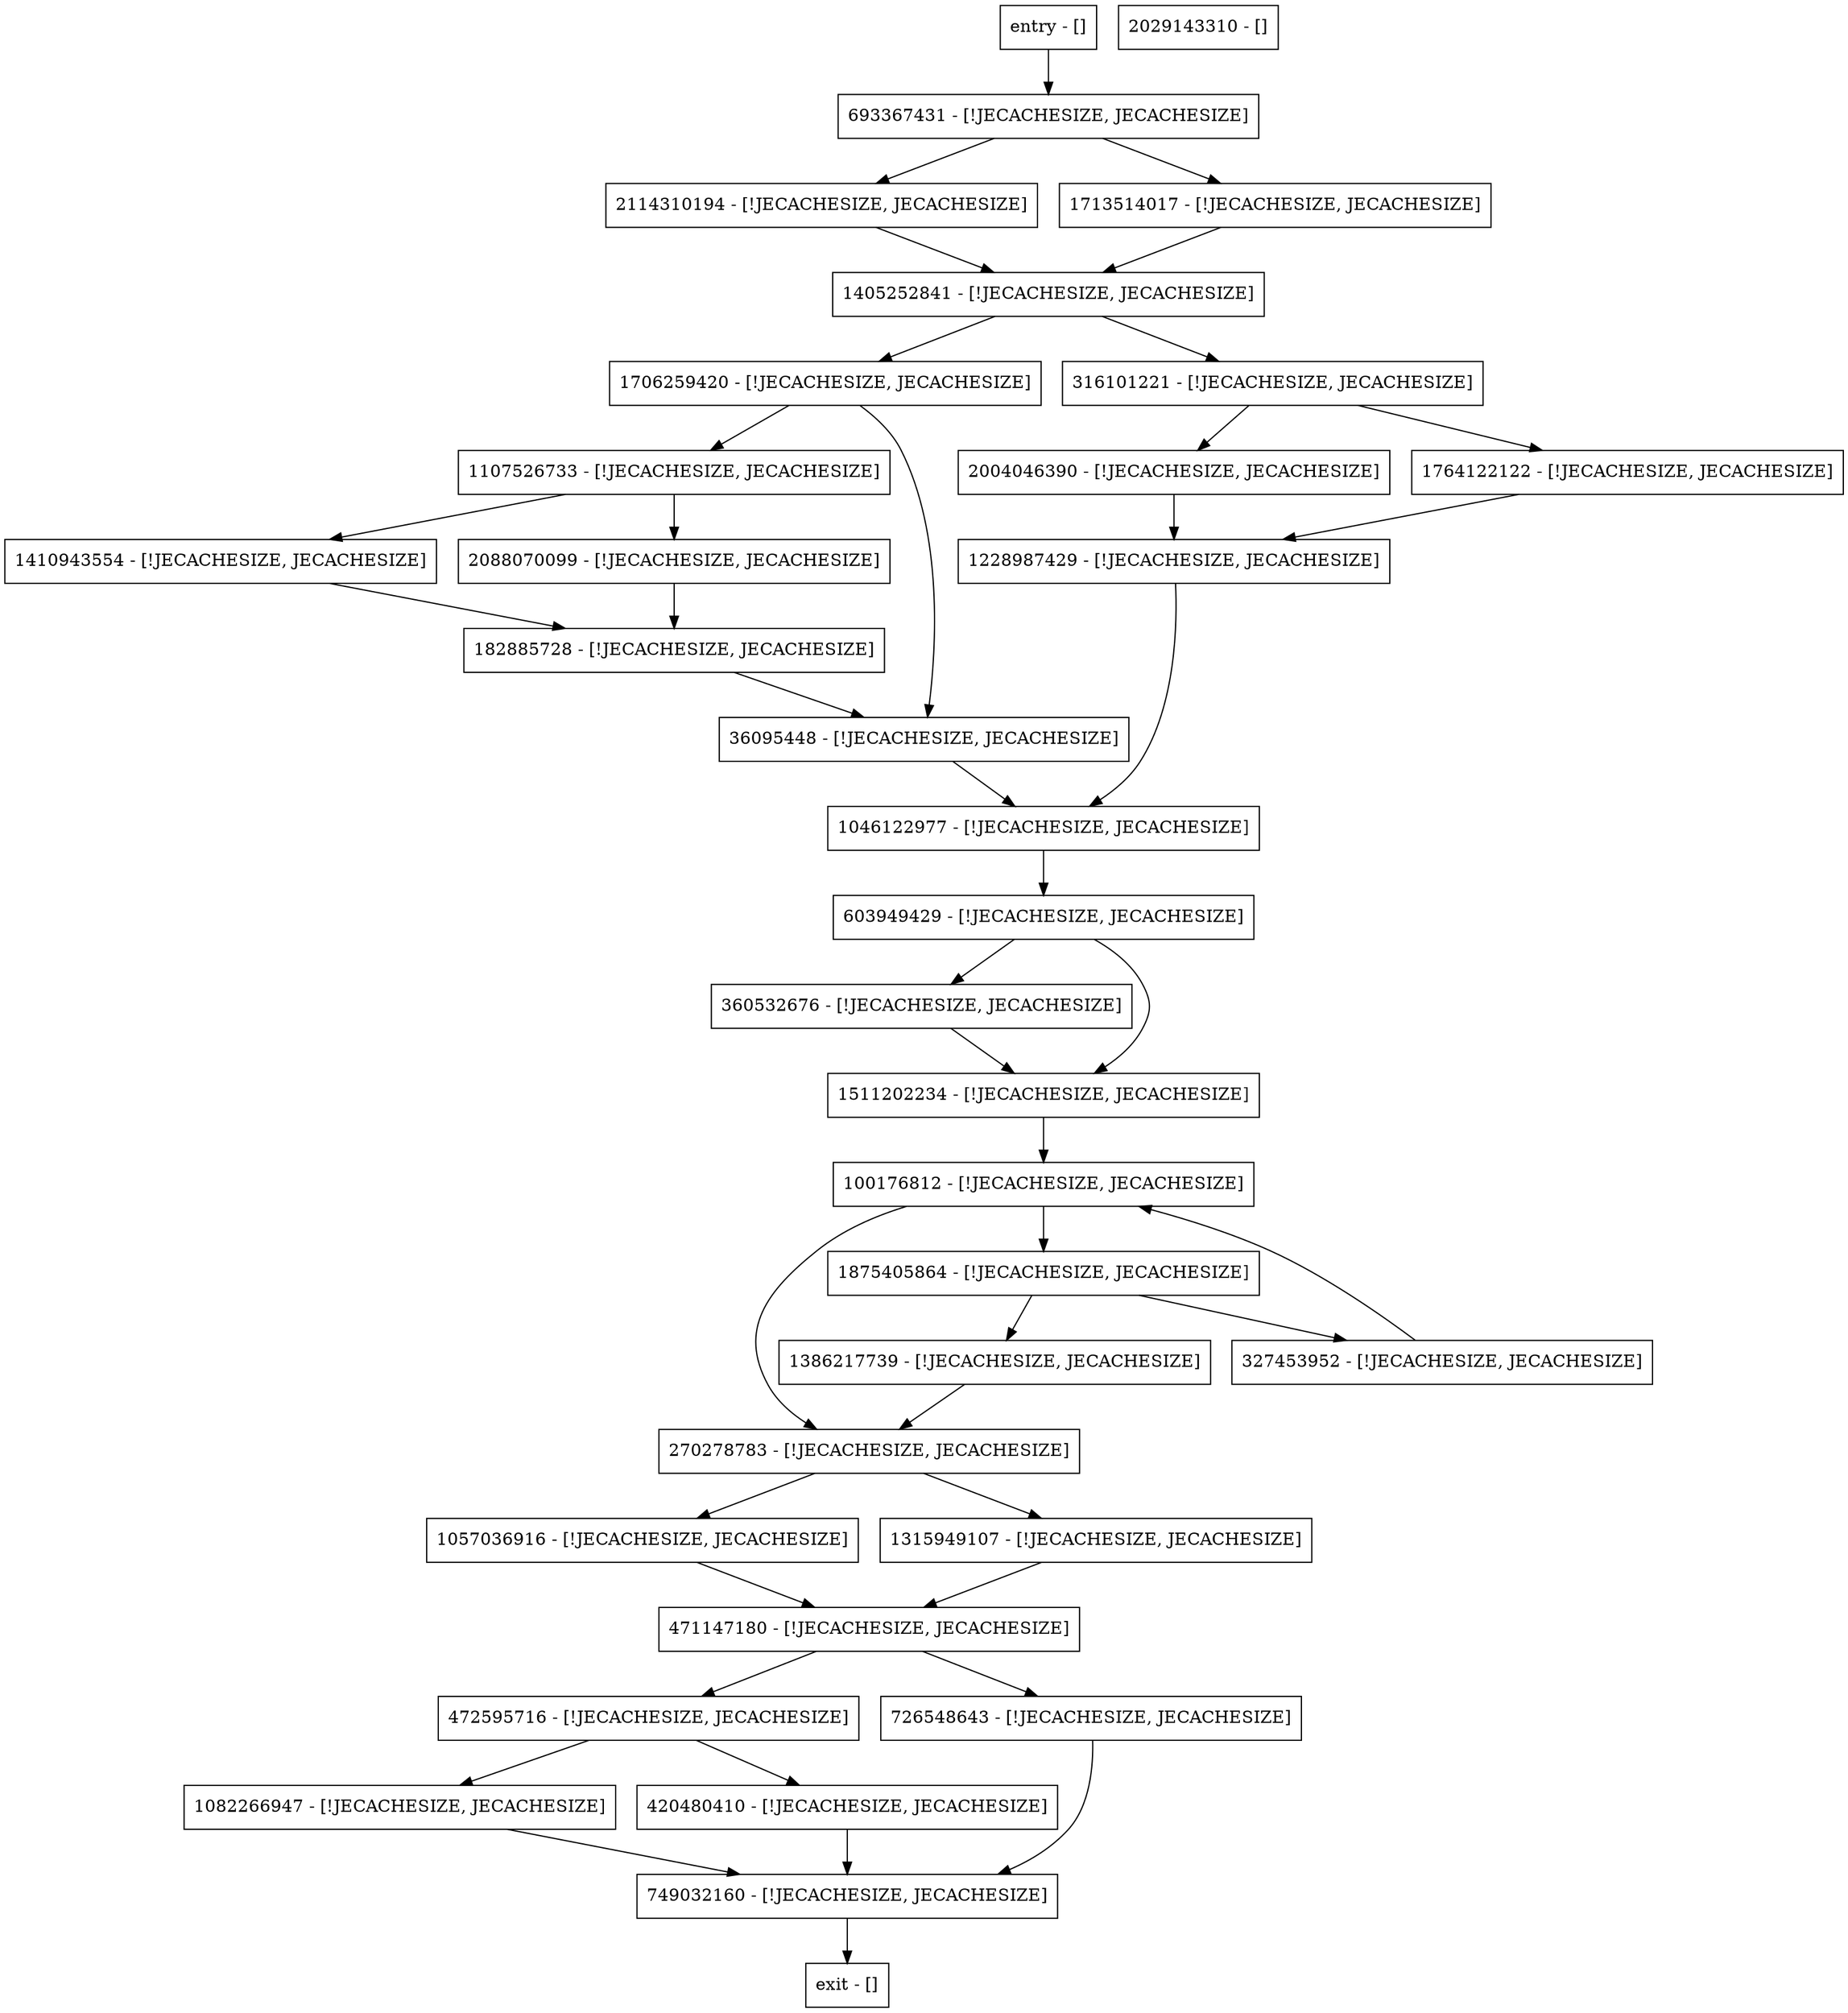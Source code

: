 digraph <clinit> {
node [shape=record];
100176812 [label="100176812 - [!JECACHESIZE, JECACHESIZE]"];
1405252841 [label="1405252841 - [!JECACHESIZE, JECACHESIZE]"];
2114310194 [label="2114310194 - [!JECACHESIZE, JECACHESIZE]"];
182885728 [label="182885728 - [!JECACHESIZE, JECACHESIZE]"];
1107526733 [label="1107526733 - [!JECACHESIZE, JECACHESIZE]"];
1386217739 [label="1386217739 - [!JECACHESIZE, JECACHESIZE]"];
360532676 [label="360532676 - [!JECACHESIZE, JECACHESIZE]"];
1046122977 [label="1046122977 - [!JECACHESIZE, JECACHESIZE]"];
1511202234 [label="1511202234 - [!JECACHESIZE, JECACHESIZE]"];
472595716 [label="472595716 - [!JECACHESIZE, JECACHESIZE]"];
2004046390 [label="2004046390 - [!JECACHESIZE, JECACHESIZE]"];
270278783 [label="270278783 - [!JECACHESIZE, JECACHESIZE]"];
2029143310 [label="2029143310 - []"];
1228987429 [label="1228987429 - [!JECACHESIZE, JECACHESIZE]"];
36095448 [label="36095448 - [!JECACHESIZE, JECACHESIZE]"];
1082266947 [label="1082266947 - [!JECACHESIZE, JECACHESIZE]"];
693367431 [label="693367431 - [!JECACHESIZE, JECACHESIZE]"];
1057036916 [label="1057036916 - [!JECACHESIZE, JECACHESIZE]"];
1875405864 [label="1875405864 - [!JECACHESIZE, JECACHESIZE]"];
1706259420 [label="1706259420 - [!JECACHESIZE, JECACHESIZE]"];
1410943554 [label="1410943554 - [!JECACHESIZE, JECACHESIZE]"];
420480410 [label="420480410 - [!JECACHESIZE, JECACHESIZE]"];
327453952 [label="327453952 - [!JECACHESIZE, JECACHESIZE]"];
471147180 [label="471147180 - [!JECACHESIZE, JECACHESIZE]"];
1315949107 [label="1315949107 - [!JECACHESIZE, JECACHESIZE]"];
726548643 [label="726548643 - [!JECACHESIZE, JECACHESIZE]"];
entry [label="entry - []"];
exit [label="exit - []"];
316101221 [label="316101221 - [!JECACHESIZE, JECACHESIZE]"];
1713514017 [label="1713514017 - [!JECACHESIZE, JECACHESIZE]"];
2088070099 [label="2088070099 - [!JECACHESIZE, JECACHESIZE]"];
603949429 [label="603949429 - [!JECACHESIZE, JECACHESIZE]"];
749032160 [label="749032160 - [!JECACHESIZE, JECACHESIZE]"];
1764122122 [label="1764122122 - [!JECACHESIZE, JECACHESIZE]"];
entry;
exit;
100176812 -> 270278783;
100176812 -> 1875405864;
1405252841 -> 316101221;
1405252841 -> 1706259420;
2114310194 -> 1405252841;
182885728 -> 36095448;
1107526733 -> 2088070099;
1107526733 -> 1410943554;
1386217739 -> 270278783;
360532676 -> 1511202234;
1046122977 -> 603949429;
1511202234 -> 100176812;
472595716 -> 1082266947;
472595716 -> 420480410;
2004046390 -> 1228987429;
270278783 -> 1315949107;
270278783 -> 1057036916;
1228987429 -> 1046122977;
36095448 -> 1046122977;
1082266947 -> 749032160;
693367431 -> 1713514017;
693367431 -> 2114310194;
1057036916 -> 471147180;
1875405864 -> 1386217739;
1875405864 -> 327453952;
1706259420 -> 1107526733;
1706259420 -> 36095448;
1410943554 -> 182885728;
420480410 -> 749032160;
327453952 -> 100176812;
471147180 -> 726548643;
471147180 -> 472595716;
1315949107 -> 471147180;
726548643 -> 749032160;
entry -> 693367431;
316101221 -> 2004046390;
316101221 -> 1764122122;
1713514017 -> 1405252841;
2088070099 -> 182885728;
603949429 -> 1511202234;
603949429 -> 360532676;
749032160 -> exit;
1764122122 -> 1228987429;
}
